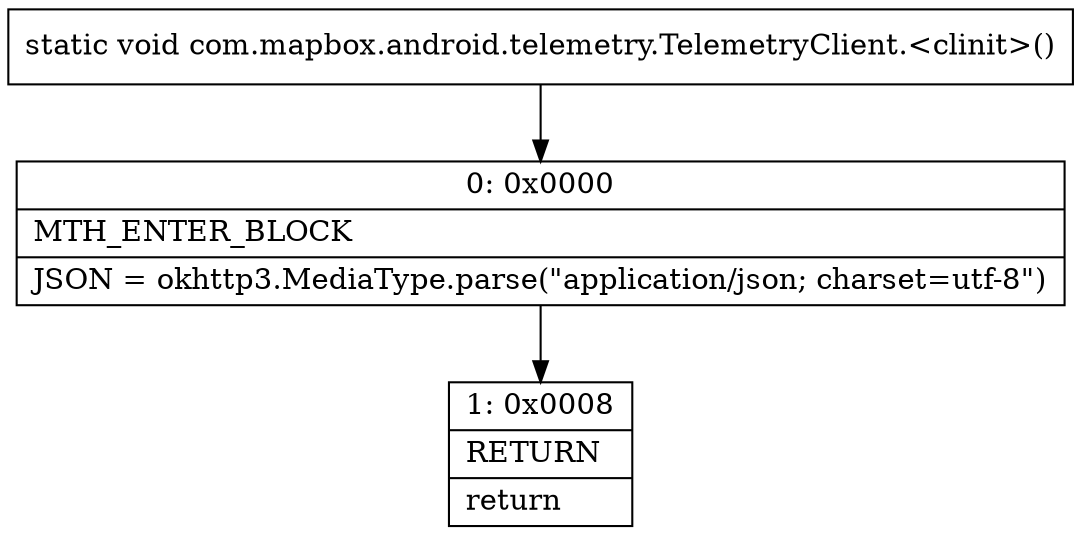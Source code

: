 digraph "CFG forcom.mapbox.android.telemetry.TelemetryClient.\<clinit\>()V" {
Node_0 [shape=record,label="{0\:\ 0x0000|MTH_ENTER_BLOCK\l|JSON = okhttp3.MediaType.parse(\"application\/json; charset=utf\-8\")\l}"];
Node_1 [shape=record,label="{1\:\ 0x0008|RETURN\l|return\l}"];
MethodNode[shape=record,label="{static void com.mapbox.android.telemetry.TelemetryClient.\<clinit\>() }"];
MethodNode -> Node_0;
Node_0 -> Node_1;
}

